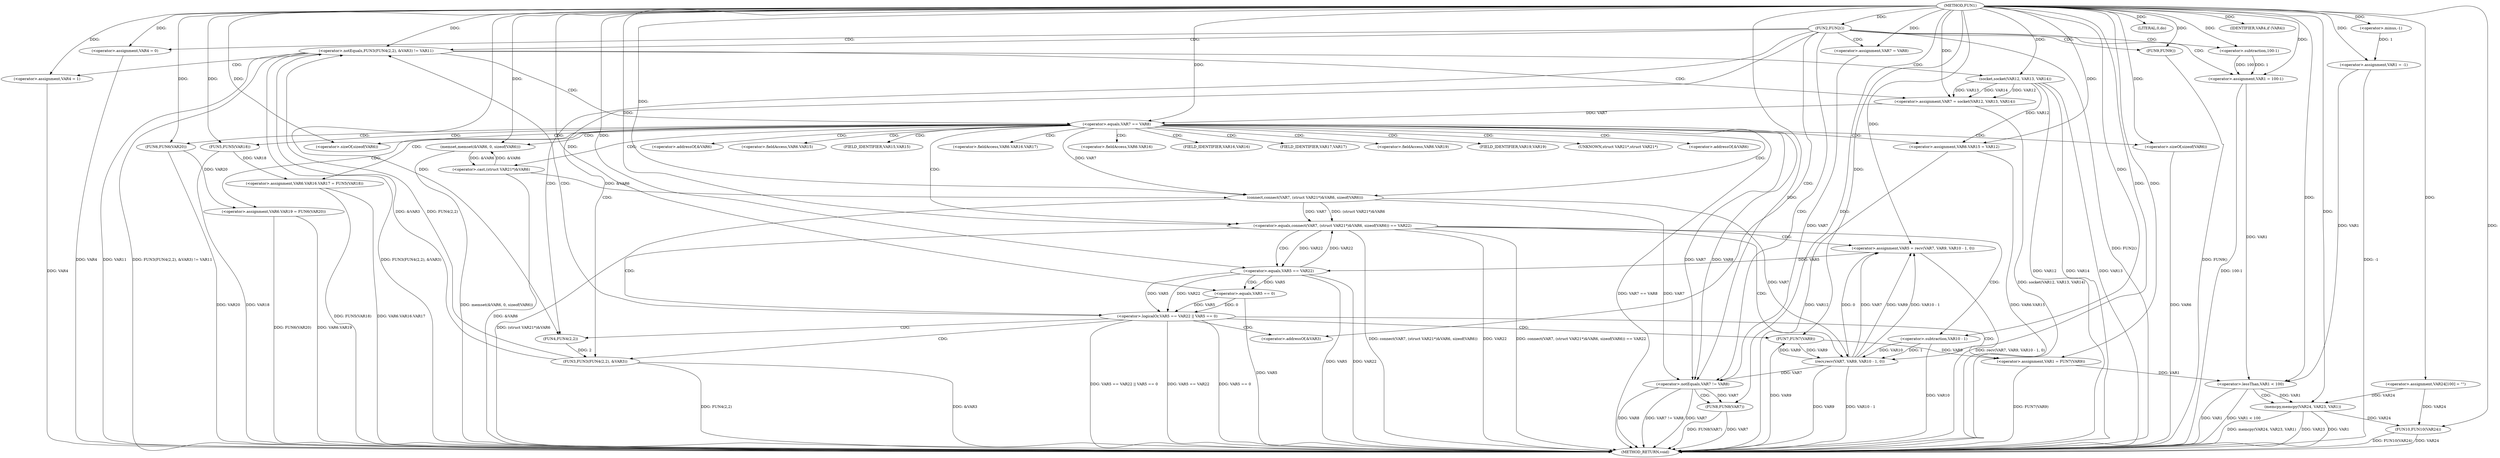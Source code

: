 digraph FUN1 {  
"1000100" [label = "(METHOD,FUN1)" ]
"1000248" [label = "(METHOD_RETURN,void)" ]
"1000103" [label = "(<operator>.assignment,VAR1 = -1)" ]
"1000105" [label = "(<operator>.minus,-1)" ]
"1000108" [label = "(FUN2,FUN2())" ]
"1000113" [label = "(<operator>.assignment,VAR4 = 0)" ]
"1000119" [label = "(<operator>.assignment,VAR7 = VAR8)" ]
"1000126" [label = "(<operator>.notEquals,FUN3(FUN4(2,2), &VAR3) != VAR11)" ]
"1000127" [label = "(FUN3,FUN3(FUN4(2,2), &VAR3))" ]
"1000128" [label = "(FUN4,FUN4(2,2))" ]
"1000136" [label = "(<operator>.assignment,VAR4 = 1)" ]
"1000139" [label = "(<operator>.assignment,VAR7 = socket(VAR12, VAR13, VAR14))" ]
"1000141" [label = "(socket,socket(VAR12, VAR13, VAR14))" ]
"1000146" [label = "(<operator>.equals,VAR7 == VAR8)" ]
"1000151" [label = "(memset,memset(&VAR6, 0, sizeof(VAR6)))" ]
"1000155" [label = "(<operator>.sizeOf,sizeof(VAR6))" ]
"1000157" [label = "(<operator>.assignment,VAR6.VAR15 = VAR12)" ]
"1000162" [label = "(<operator>.assignment,VAR6.VAR16.VAR17 = FUN5(VAR18))" ]
"1000168" [label = "(FUN5,FUN5(VAR18))" ]
"1000170" [label = "(<operator>.assignment,VAR6.VAR19 = FUN6(VAR20))" ]
"1000174" [label = "(FUN6,FUN6(VAR20))" ]
"1000177" [label = "(<operator>.equals,connect(VAR7, (struct VAR21*)&VAR6, sizeof(VAR6)) == VAR22)" ]
"1000178" [label = "(connect,connect(VAR7, (struct VAR21*)&VAR6, sizeof(VAR6)))" ]
"1000180" [label = "(<operator>.cast,(struct VAR21*)&VAR6)" ]
"1000184" [label = "(<operator>.sizeOf,sizeof(VAR6))" ]
"1000189" [label = "(<operator>.assignment,VAR5 = recv(VAR7, VAR9, VAR10 - 1, 0))" ]
"1000191" [label = "(recv,recv(VAR7, VAR9, VAR10 - 1, 0))" ]
"1000194" [label = "(<operator>.subtraction,VAR10 - 1)" ]
"1000199" [label = "(<operator>.logicalOr,VAR5 == VAR22 || VAR5 == 0)" ]
"1000200" [label = "(<operator>.equals,VAR5 == VAR22)" ]
"1000203" [label = "(<operator>.equals,VAR5 == 0)" ]
"1000208" [label = "(<operator>.assignment,VAR1 = FUN7(VAR9))" ]
"1000210" [label = "(FUN7,FUN7(VAR9))" ]
"1000212" [label = "(LITERAL,0,do)" ]
"1000214" [label = "(<operator>.notEquals,VAR7 != VAR8)" ]
"1000218" [label = "(FUN8,FUN8(VAR7))" ]
"1000221" [label = "(IDENTIFIER,VAR4,if (VAR4))" ]
"1000223" [label = "(FUN9,FUN9())" ]
"1000226" [label = "(<operator>.assignment,VAR1 = 100-1)" ]
"1000228" [label = "(<operator>.subtraction,100-1)" ]
"1000234" [label = "(<operator>.assignment,VAR24[100] = \"\")" ]
"1000238" [label = "(<operator>.lessThan,VAR1 < 100)" ]
"1000242" [label = "(memcpy,memcpy(VAR24, VAR23, VAR1))" ]
"1000246" [label = "(FUN10,FUN10(VAR24))" ]
"1000131" [label = "(<operator>.addressOf,&VAR3)" ]
"1000152" [label = "(<operator>.addressOf,&VAR6)" ]
"1000158" [label = "(<operator>.fieldAccess,VAR6.VAR15)" ]
"1000160" [label = "(FIELD_IDENTIFIER,VAR15,VAR15)" ]
"1000163" [label = "(<operator>.fieldAccess,VAR6.VAR16.VAR17)" ]
"1000164" [label = "(<operator>.fieldAccess,VAR6.VAR16)" ]
"1000166" [label = "(FIELD_IDENTIFIER,VAR16,VAR16)" ]
"1000167" [label = "(FIELD_IDENTIFIER,VAR17,VAR17)" ]
"1000171" [label = "(<operator>.fieldAccess,VAR6.VAR19)" ]
"1000173" [label = "(FIELD_IDENTIFIER,VAR19,VAR19)" ]
"1000181" [label = "(UNKNOWN,struct VAR21*,struct VAR21*)" ]
"1000182" [label = "(<operator>.addressOf,&VAR6)" ]
  "1000141" -> "1000248"  [ label = "DDG: VAR12"] 
  "1000184" -> "1000248"  [ label = "DDG: VAR6"] 
  "1000168" -> "1000248"  [ label = "DDG: VAR18"] 
  "1000126" -> "1000248"  [ label = "DDG: FUN3(FUN4(2,2), &VAR3)"] 
  "1000126" -> "1000248"  [ label = "DDG: VAR11"] 
  "1000199" -> "1000248"  [ label = "DDG: VAR5 == VAR22 || VAR5 == 0"] 
  "1000127" -> "1000248"  [ label = "DDG: FUN4(2,2)"] 
  "1000157" -> "1000248"  [ label = "DDG: VAR12"] 
  "1000180" -> "1000248"  [ label = "DDG: &VAR6"] 
  "1000177" -> "1000248"  [ label = "DDG: connect(VAR7, (struct VAR21*)&VAR6, sizeof(VAR6))"] 
  "1000162" -> "1000248"  [ label = "DDG: FUN5(VAR18)"] 
  "1000177" -> "1000248"  [ label = "DDG: VAR22"] 
  "1000126" -> "1000248"  [ label = "DDG: FUN3(FUN4(2,2), &VAR3) != VAR11"] 
  "1000191" -> "1000248"  [ label = "DDG: VAR10 - 1"] 
  "1000200" -> "1000248"  [ label = "DDG: VAR5"] 
  "1000223" -> "1000248"  [ label = "DDG: FUN9()"] 
  "1000108" -> "1000248"  [ label = "DDG: FUN2()"] 
  "1000208" -> "1000248"  [ label = "DDG: FUN7(VAR9)"] 
  "1000151" -> "1000248"  [ label = "DDG: memset(&VAR6, 0, sizeof(VAR6))"] 
  "1000238" -> "1000248"  [ label = "DDG: VAR1"] 
  "1000199" -> "1000248"  [ label = "DDG: VAR5 == VAR22"] 
  "1000214" -> "1000248"  [ label = "DDG: VAR8"] 
  "1000103" -> "1000248"  [ label = "DDG: -1"] 
  "1000218" -> "1000248"  [ label = "DDG: VAR7"] 
  "1000226" -> "1000248"  [ label = "DDG: 100-1"] 
  "1000214" -> "1000248"  [ label = "DDG: VAR7 != VAR8"] 
  "1000238" -> "1000248"  [ label = "DDG: VAR1 < 100"] 
  "1000113" -> "1000248"  [ label = "DDG: VAR4"] 
  "1000139" -> "1000248"  [ label = "DDG: socket(VAR12, VAR13, VAR14)"] 
  "1000194" -> "1000248"  [ label = "DDG: VAR10"] 
  "1000141" -> "1000248"  [ label = "DDG: VAR14"] 
  "1000157" -> "1000248"  [ label = "DDG: VAR6.VAR15"] 
  "1000189" -> "1000248"  [ label = "DDG: recv(VAR7, VAR9, VAR10 - 1, 0)"] 
  "1000178" -> "1000248"  [ label = "DDG: (struct VAR21*)&VAR6"] 
  "1000218" -> "1000248"  [ label = "DDG: FUN8(VAR7)"] 
  "1000199" -> "1000248"  [ label = "DDG: VAR5 == 0"] 
  "1000191" -> "1000248"  [ label = "DDG: VAR9"] 
  "1000210" -> "1000248"  [ label = "DDG: VAR9"] 
  "1000141" -> "1000248"  [ label = "DDG: VAR13"] 
  "1000242" -> "1000248"  [ label = "DDG: memcpy(VAR24, VAR23, VAR1)"] 
  "1000170" -> "1000248"  [ label = "DDG: VAR6.VAR19"] 
  "1000214" -> "1000248"  [ label = "DDG: VAR7"] 
  "1000177" -> "1000248"  [ label = "DDG: connect(VAR7, (struct VAR21*)&VAR6, sizeof(VAR6)) == VAR22"] 
  "1000242" -> "1000248"  [ label = "DDG: VAR23"] 
  "1000242" -> "1000248"  [ label = "DDG: VAR1"] 
  "1000162" -> "1000248"  [ label = "DDG: VAR6.VAR16.VAR17"] 
  "1000246" -> "1000248"  [ label = "DDG: FUN10(VAR24)"] 
  "1000146" -> "1000248"  [ label = "DDG: VAR7 == VAR8"] 
  "1000170" -> "1000248"  [ label = "DDG: FUN6(VAR20)"] 
  "1000136" -> "1000248"  [ label = "DDG: VAR4"] 
  "1000174" -> "1000248"  [ label = "DDG: VAR20"] 
  "1000246" -> "1000248"  [ label = "DDG: VAR24"] 
  "1000203" -> "1000248"  [ label = "DDG: VAR5"] 
  "1000127" -> "1000248"  [ label = "DDG: &VAR3"] 
  "1000200" -> "1000248"  [ label = "DDG: VAR22"] 
  "1000105" -> "1000103"  [ label = "DDG: 1"] 
  "1000100" -> "1000103"  [ label = "DDG: "] 
  "1000100" -> "1000105"  [ label = "DDG: "] 
  "1000100" -> "1000108"  [ label = "DDG: "] 
  "1000100" -> "1000113"  [ label = "DDG: "] 
  "1000100" -> "1000119"  [ label = "DDG: "] 
  "1000127" -> "1000126"  [ label = "DDG: FUN4(2,2)"] 
  "1000127" -> "1000126"  [ label = "DDG: &VAR3"] 
  "1000128" -> "1000127"  [ label = "DDG: 2"] 
  "1000100" -> "1000128"  [ label = "DDG: "] 
  "1000100" -> "1000126"  [ label = "DDG: "] 
  "1000100" -> "1000136"  [ label = "DDG: "] 
  "1000141" -> "1000139"  [ label = "DDG: VAR12"] 
  "1000141" -> "1000139"  [ label = "DDG: VAR13"] 
  "1000141" -> "1000139"  [ label = "DDG: VAR14"] 
  "1000100" -> "1000139"  [ label = "DDG: "] 
  "1000100" -> "1000141"  [ label = "DDG: "] 
  "1000139" -> "1000146"  [ label = "DDG: VAR7"] 
  "1000100" -> "1000146"  [ label = "DDG: "] 
  "1000180" -> "1000151"  [ label = "DDG: &VAR6"] 
  "1000100" -> "1000151"  [ label = "DDG: "] 
  "1000100" -> "1000155"  [ label = "DDG: "] 
  "1000141" -> "1000157"  [ label = "DDG: VAR12"] 
  "1000100" -> "1000157"  [ label = "DDG: "] 
  "1000168" -> "1000162"  [ label = "DDG: VAR18"] 
  "1000100" -> "1000168"  [ label = "DDG: "] 
  "1000174" -> "1000170"  [ label = "DDG: VAR20"] 
  "1000100" -> "1000174"  [ label = "DDG: "] 
  "1000178" -> "1000177"  [ label = "DDG: VAR7"] 
  "1000178" -> "1000177"  [ label = "DDG: (struct VAR21*)&VAR6"] 
  "1000146" -> "1000178"  [ label = "DDG: VAR7"] 
  "1000100" -> "1000178"  [ label = "DDG: "] 
  "1000180" -> "1000178"  [ label = "DDG: &VAR6"] 
  "1000151" -> "1000180"  [ label = "DDG: &VAR6"] 
  "1000100" -> "1000184"  [ label = "DDG: "] 
  "1000200" -> "1000177"  [ label = "DDG: VAR22"] 
  "1000100" -> "1000177"  [ label = "DDG: "] 
  "1000191" -> "1000189"  [ label = "DDG: VAR7"] 
  "1000191" -> "1000189"  [ label = "DDG: VAR9"] 
  "1000191" -> "1000189"  [ label = "DDG: VAR10 - 1"] 
  "1000191" -> "1000189"  [ label = "DDG: 0"] 
  "1000100" -> "1000189"  [ label = "DDG: "] 
  "1000178" -> "1000191"  [ label = "DDG: VAR7"] 
  "1000100" -> "1000191"  [ label = "DDG: "] 
  "1000210" -> "1000191"  [ label = "DDG: VAR9"] 
  "1000194" -> "1000191"  [ label = "DDG: VAR10"] 
  "1000194" -> "1000191"  [ label = "DDG: 1"] 
  "1000100" -> "1000194"  [ label = "DDG: "] 
  "1000200" -> "1000199"  [ label = "DDG: VAR5"] 
  "1000200" -> "1000199"  [ label = "DDG: VAR22"] 
  "1000189" -> "1000200"  [ label = "DDG: VAR5"] 
  "1000100" -> "1000200"  [ label = "DDG: "] 
  "1000177" -> "1000200"  [ label = "DDG: VAR22"] 
  "1000203" -> "1000199"  [ label = "DDG: VAR5"] 
  "1000203" -> "1000199"  [ label = "DDG: 0"] 
  "1000200" -> "1000203"  [ label = "DDG: VAR5"] 
  "1000100" -> "1000203"  [ label = "DDG: "] 
  "1000210" -> "1000208"  [ label = "DDG: VAR9"] 
  "1000100" -> "1000208"  [ label = "DDG: "] 
  "1000191" -> "1000210"  [ label = "DDG: VAR9"] 
  "1000100" -> "1000210"  [ label = "DDG: "] 
  "1000100" -> "1000212"  [ label = "DDG: "] 
  "1000178" -> "1000214"  [ label = "DDG: VAR7"] 
  "1000119" -> "1000214"  [ label = "DDG: VAR7"] 
  "1000146" -> "1000214"  [ label = "DDG: VAR7"] 
  "1000191" -> "1000214"  [ label = "DDG: VAR7"] 
  "1000100" -> "1000214"  [ label = "DDG: "] 
  "1000146" -> "1000214"  [ label = "DDG: VAR8"] 
  "1000214" -> "1000218"  [ label = "DDG: VAR7"] 
  "1000100" -> "1000218"  [ label = "DDG: "] 
  "1000100" -> "1000221"  [ label = "DDG: "] 
  "1000100" -> "1000223"  [ label = "DDG: "] 
  "1000228" -> "1000226"  [ label = "DDG: 100"] 
  "1000228" -> "1000226"  [ label = "DDG: 1"] 
  "1000100" -> "1000226"  [ label = "DDG: "] 
  "1000100" -> "1000228"  [ label = "DDG: "] 
  "1000100" -> "1000234"  [ label = "DDG: "] 
  "1000226" -> "1000238"  [ label = "DDG: VAR1"] 
  "1000208" -> "1000238"  [ label = "DDG: VAR1"] 
  "1000103" -> "1000238"  [ label = "DDG: VAR1"] 
  "1000100" -> "1000238"  [ label = "DDG: "] 
  "1000234" -> "1000242"  [ label = "DDG: VAR24"] 
  "1000100" -> "1000242"  [ label = "DDG: "] 
  "1000238" -> "1000242"  [ label = "DDG: VAR1"] 
  "1000234" -> "1000246"  [ label = "DDG: VAR24"] 
  "1000242" -> "1000246"  [ label = "DDG: VAR24"] 
  "1000100" -> "1000246"  [ label = "DDG: "] 
  "1000108" -> "1000127"  [ label = "CDG: "] 
  "1000108" -> "1000128"  [ label = "CDG: "] 
  "1000108" -> "1000214"  [ label = "CDG: "] 
  "1000108" -> "1000126"  [ label = "CDG: "] 
  "1000108" -> "1000226"  [ label = "CDG: "] 
  "1000108" -> "1000119"  [ label = "CDG: "] 
  "1000108" -> "1000131"  [ label = "CDG: "] 
  "1000108" -> "1000113"  [ label = "CDG: "] 
  "1000108" -> "1000228"  [ label = "CDG: "] 
  "1000108" -> "1000223"  [ label = "CDG: "] 
  "1000126" -> "1000141"  [ label = "CDG: "] 
  "1000126" -> "1000139"  [ label = "CDG: "] 
  "1000126" -> "1000146"  [ label = "CDG: "] 
  "1000126" -> "1000136"  [ label = "CDG: "] 
  "1000146" -> "1000164"  [ label = "CDG: "] 
  "1000146" -> "1000174"  [ label = "CDG: "] 
  "1000146" -> "1000182"  [ label = "CDG: "] 
  "1000146" -> "1000166"  [ label = "CDG: "] 
  "1000146" -> "1000180"  [ label = "CDG: "] 
  "1000146" -> "1000157"  [ label = "CDG: "] 
  "1000146" -> "1000167"  [ label = "CDG: "] 
  "1000146" -> "1000151"  [ label = "CDG: "] 
  "1000146" -> "1000160"  [ label = "CDG: "] 
  "1000146" -> "1000152"  [ label = "CDG: "] 
  "1000146" -> "1000163"  [ label = "CDG: "] 
  "1000146" -> "1000168"  [ label = "CDG: "] 
  "1000146" -> "1000178"  [ label = "CDG: "] 
  "1000146" -> "1000173"  [ label = "CDG: "] 
  "1000146" -> "1000158"  [ label = "CDG: "] 
  "1000146" -> "1000155"  [ label = "CDG: "] 
  "1000146" -> "1000170"  [ label = "CDG: "] 
  "1000146" -> "1000171"  [ label = "CDG: "] 
  "1000146" -> "1000184"  [ label = "CDG: "] 
  "1000146" -> "1000177"  [ label = "CDG: "] 
  "1000146" -> "1000162"  [ label = "CDG: "] 
  "1000146" -> "1000181"  [ label = "CDG: "] 
  "1000177" -> "1000200"  [ label = "CDG: "] 
  "1000177" -> "1000191"  [ label = "CDG: "] 
  "1000177" -> "1000199"  [ label = "CDG: "] 
  "1000177" -> "1000194"  [ label = "CDG: "] 
  "1000177" -> "1000189"  [ label = "CDG: "] 
  "1000199" -> "1000208"  [ label = "CDG: "] 
  "1000199" -> "1000210"  [ label = "CDG: "] 
  "1000199" -> "1000127"  [ label = "CDG: "] 
  "1000199" -> "1000128"  [ label = "CDG: "] 
  "1000199" -> "1000126"  [ label = "CDG: "] 
  "1000199" -> "1000131"  [ label = "CDG: "] 
  "1000200" -> "1000203"  [ label = "CDG: "] 
  "1000214" -> "1000218"  [ label = "CDG: "] 
  "1000238" -> "1000242"  [ label = "CDG: "] 
}
